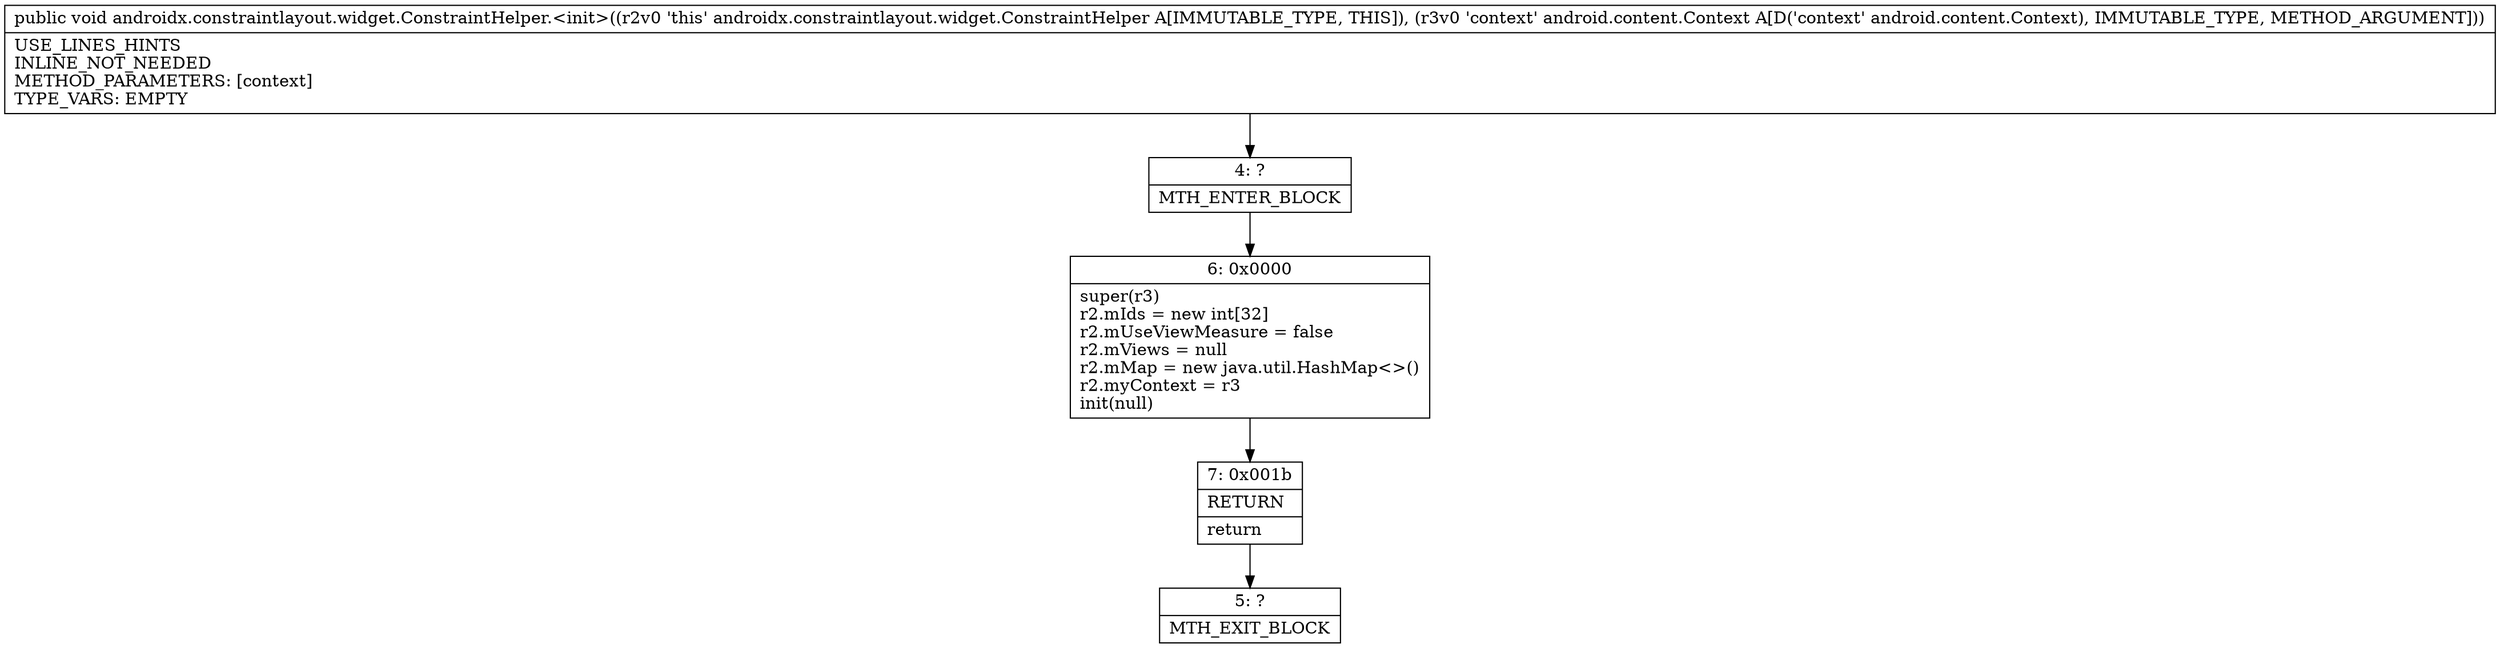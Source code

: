 digraph "CFG forandroidx.constraintlayout.widget.ConstraintHelper.\<init\>(Landroid\/content\/Context;)V" {
Node_4 [shape=record,label="{4\:\ ?|MTH_ENTER_BLOCK\l}"];
Node_6 [shape=record,label="{6\:\ 0x0000|super(r3)\lr2.mIds = new int[32]\lr2.mUseViewMeasure = false\lr2.mViews = null\lr2.mMap = new java.util.HashMap\<\>()\lr2.myContext = r3\linit(null)\l}"];
Node_7 [shape=record,label="{7\:\ 0x001b|RETURN\l|return\l}"];
Node_5 [shape=record,label="{5\:\ ?|MTH_EXIT_BLOCK\l}"];
MethodNode[shape=record,label="{public void androidx.constraintlayout.widget.ConstraintHelper.\<init\>((r2v0 'this' androidx.constraintlayout.widget.ConstraintHelper A[IMMUTABLE_TYPE, THIS]), (r3v0 'context' android.content.Context A[D('context' android.content.Context), IMMUTABLE_TYPE, METHOD_ARGUMENT]))  | USE_LINES_HINTS\lINLINE_NOT_NEEDED\lMETHOD_PARAMETERS: [context]\lTYPE_VARS: EMPTY\l}"];
MethodNode -> Node_4;Node_4 -> Node_6;
Node_6 -> Node_7;
Node_7 -> Node_5;
}

